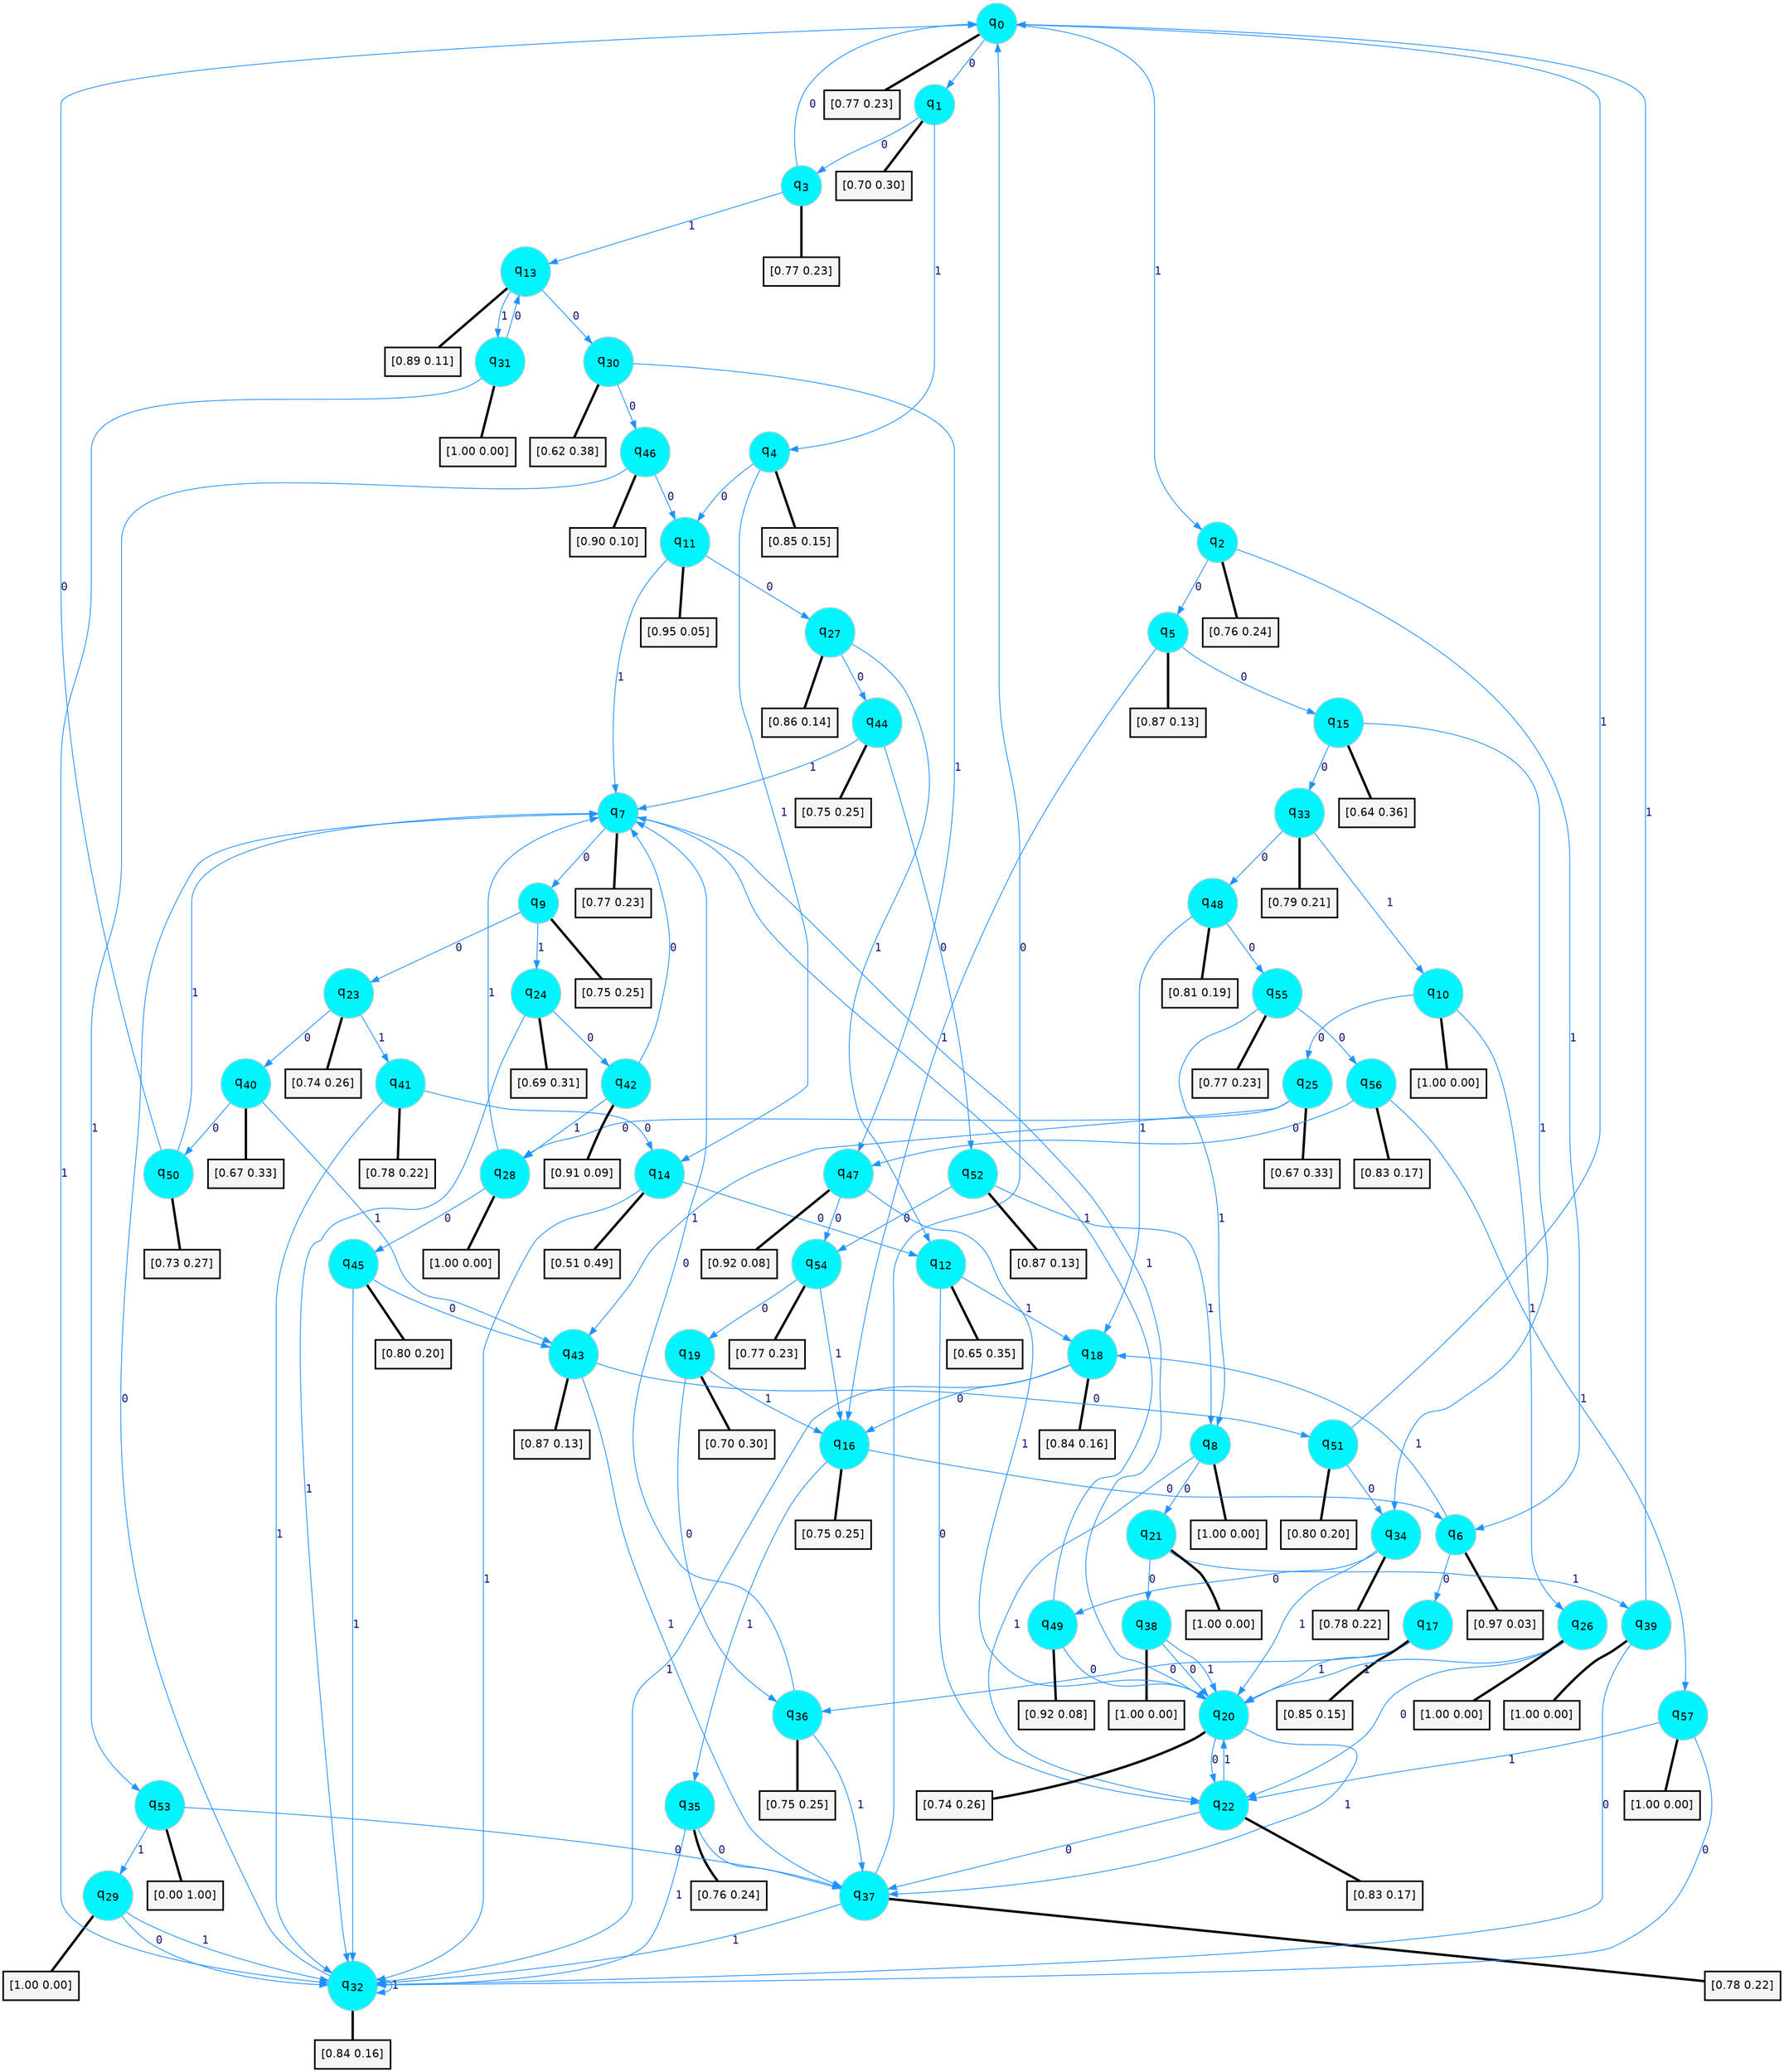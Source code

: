 digraph G {
graph [
bgcolor=transparent, dpi=300, rankdir=TD, size="40,25"];
node [
color=gray, fillcolor=turquoise1, fontcolor=black, fontname=Helvetica, fontsize=16, fontweight=bold, shape=circle, style=filled];
edge [
arrowsize=1, color=dodgerblue1, fontcolor=midnightblue, fontname=courier, fontweight=bold, penwidth=1, style=solid, weight=20];
0[label=<q<SUB>0</SUB>>];
1[label=<q<SUB>1</SUB>>];
2[label=<q<SUB>2</SUB>>];
3[label=<q<SUB>3</SUB>>];
4[label=<q<SUB>4</SUB>>];
5[label=<q<SUB>5</SUB>>];
6[label=<q<SUB>6</SUB>>];
7[label=<q<SUB>7</SUB>>];
8[label=<q<SUB>8</SUB>>];
9[label=<q<SUB>9</SUB>>];
10[label=<q<SUB>10</SUB>>];
11[label=<q<SUB>11</SUB>>];
12[label=<q<SUB>12</SUB>>];
13[label=<q<SUB>13</SUB>>];
14[label=<q<SUB>14</SUB>>];
15[label=<q<SUB>15</SUB>>];
16[label=<q<SUB>16</SUB>>];
17[label=<q<SUB>17</SUB>>];
18[label=<q<SUB>18</SUB>>];
19[label=<q<SUB>19</SUB>>];
20[label=<q<SUB>20</SUB>>];
21[label=<q<SUB>21</SUB>>];
22[label=<q<SUB>22</SUB>>];
23[label=<q<SUB>23</SUB>>];
24[label=<q<SUB>24</SUB>>];
25[label=<q<SUB>25</SUB>>];
26[label=<q<SUB>26</SUB>>];
27[label=<q<SUB>27</SUB>>];
28[label=<q<SUB>28</SUB>>];
29[label=<q<SUB>29</SUB>>];
30[label=<q<SUB>30</SUB>>];
31[label=<q<SUB>31</SUB>>];
32[label=<q<SUB>32</SUB>>];
33[label=<q<SUB>33</SUB>>];
34[label=<q<SUB>34</SUB>>];
35[label=<q<SUB>35</SUB>>];
36[label=<q<SUB>36</SUB>>];
37[label=<q<SUB>37</SUB>>];
38[label=<q<SUB>38</SUB>>];
39[label=<q<SUB>39</SUB>>];
40[label=<q<SUB>40</SUB>>];
41[label=<q<SUB>41</SUB>>];
42[label=<q<SUB>42</SUB>>];
43[label=<q<SUB>43</SUB>>];
44[label=<q<SUB>44</SUB>>];
45[label=<q<SUB>45</SUB>>];
46[label=<q<SUB>46</SUB>>];
47[label=<q<SUB>47</SUB>>];
48[label=<q<SUB>48</SUB>>];
49[label=<q<SUB>49</SUB>>];
50[label=<q<SUB>50</SUB>>];
51[label=<q<SUB>51</SUB>>];
52[label=<q<SUB>52</SUB>>];
53[label=<q<SUB>53</SUB>>];
54[label=<q<SUB>54</SUB>>];
55[label=<q<SUB>55</SUB>>];
56[label=<q<SUB>56</SUB>>];
57[label=<q<SUB>57</SUB>>];
58[label="[0.77 0.23]", shape=box,fontcolor=black, fontname=Helvetica, fontsize=14, penwidth=2, fillcolor=whitesmoke,color=black];
59[label="[0.70 0.30]", shape=box,fontcolor=black, fontname=Helvetica, fontsize=14, penwidth=2, fillcolor=whitesmoke,color=black];
60[label="[0.76 0.24]", shape=box,fontcolor=black, fontname=Helvetica, fontsize=14, penwidth=2, fillcolor=whitesmoke,color=black];
61[label="[0.77 0.23]", shape=box,fontcolor=black, fontname=Helvetica, fontsize=14, penwidth=2, fillcolor=whitesmoke,color=black];
62[label="[0.85 0.15]", shape=box,fontcolor=black, fontname=Helvetica, fontsize=14, penwidth=2, fillcolor=whitesmoke,color=black];
63[label="[0.87 0.13]", shape=box,fontcolor=black, fontname=Helvetica, fontsize=14, penwidth=2, fillcolor=whitesmoke,color=black];
64[label="[0.97 0.03]", shape=box,fontcolor=black, fontname=Helvetica, fontsize=14, penwidth=2, fillcolor=whitesmoke,color=black];
65[label="[0.77 0.23]", shape=box,fontcolor=black, fontname=Helvetica, fontsize=14, penwidth=2, fillcolor=whitesmoke,color=black];
66[label="[1.00 0.00]", shape=box,fontcolor=black, fontname=Helvetica, fontsize=14, penwidth=2, fillcolor=whitesmoke,color=black];
67[label="[0.75 0.25]", shape=box,fontcolor=black, fontname=Helvetica, fontsize=14, penwidth=2, fillcolor=whitesmoke,color=black];
68[label="[1.00 0.00]", shape=box,fontcolor=black, fontname=Helvetica, fontsize=14, penwidth=2, fillcolor=whitesmoke,color=black];
69[label="[0.95 0.05]", shape=box,fontcolor=black, fontname=Helvetica, fontsize=14, penwidth=2, fillcolor=whitesmoke,color=black];
70[label="[0.65 0.35]", shape=box,fontcolor=black, fontname=Helvetica, fontsize=14, penwidth=2, fillcolor=whitesmoke,color=black];
71[label="[0.89 0.11]", shape=box,fontcolor=black, fontname=Helvetica, fontsize=14, penwidth=2, fillcolor=whitesmoke,color=black];
72[label="[0.51 0.49]", shape=box,fontcolor=black, fontname=Helvetica, fontsize=14, penwidth=2, fillcolor=whitesmoke,color=black];
73[label="[0.64 0.36]", shape=box,fontcolor=black, fontname=Helvetica, fontsize=14, penwidth=2, fillcolor=whitesmoke,color=black];
74[label="[0.75 0.25]", shape=box,fontcolor=black, fontname=Helvetica, fontsize=14, penwidth=2, fillcolor=whitesmoke,color=black];
75[label="[0.85 0.15]", shape=box,fontcolor=black, fontname=Helvetica, fontsize=14, penwidth=2, fillcolor=whitesmoke,color=black];
76[label="[0.84 0.16]", shape=box,fontcolor=black, fontname=Helvetica, fontsize=14, penwidth=2, fillcolor=whitesmoke,color=black];
77[label="[0.70 0.30]", shape=box,fontcolor=black, fontname=Helvetica, fontsize=14, penwidth=2, fillcolor=whitesmoke,color=black];
78[label="[0.74 0.26]", shape=box,fontcolor=black, fontname=Helvetica, fontsize=14, penwidth=2, fillcolor=whitesmoke,color=black];
79[label="[1.00 0.00]", shape=box,fontcolor=black, fontname=Helvetica, fontsize=14, penwidth=2, fillcolor=whitesmoke,color=black];
80[label="[0.83 0.17]", shape=box,fontcolor=black, fontname=Helvetica, fontsize=14, penwidth=2, fillcolor=whitesmoke,color=black];
81[label="[0.74 0.26]", shape=box,fontcolor=black, fontname=Helvetica, fontsize=14, penwidth=2, fillcolor=whitesmoke,color=black];
82[label="[0.69 0.31]", shape=box,fontcolor=black, fontname=Helvetica, fontsize=14, penwidth=2, fillcolor=whitesmoke,color=black];
83[label="[0.67 0.33]", shape=box,fontcolor=black, fontname=Helvetica, fontsize=14, penwidth=2, fillcolor=whitesmoke,color=black];
84[label="[1.00 0.00]", shape=box,fontcolor=black, fontname=Helvetica, fontsize=14, penwidth=2, fillcolor=whitesmoke,color=black];
85[label="[0.86 0.14]", shape=box,fontcolor=black, fontname=Helvetica, fontsize=14, penwidth=2, fillcolor=whitesmoke,color=black];
86[label="[1.00 0.00]", shape=box,fontcolor=black, fontname=Helvetica, fontsize=14, penwidth=2, fillcolor=whitesmoke,color=black];
87[label="[1.00 0.00]", shape=box,fontcolor=black, fontname=Helvetica, fontsize=14, penwidth=2, fillcolor=whitesmoke,color=black];
88[label="[0.62 0.38]", shape=box,fontcolor=black, fontname=Helvetica, fontsize=14, penwidth=2, fillcolor=whitesmoke,color=black];
89[label="[1.00 0.00]", shape=box,fontcolor=black, fontname=Helvetica, fontsize=14, penwidth=2, fillcolor=whitesmoke,color=black];
90[label="[0.84 0.16]", shape=box,fontcolor=black, fontname=Helvetica, fontsize=14, penwidth=2, fillcolor=whitesmoke,color=black];
91[label="[0.79 0.21]", shape=box,fontcolor=black, fontname=Helvetica, fontsize=14, penwidth=2, fillcolor=whitesmoke,color=black];
92[label="[0.78 0.22]", shape=box,fontcolor=black, fontname=Helvetica, fontsize=14, penwidth=2, fillcolor=whitesmoke,color=black];
93[label="[0.76 0.24]", shape=box,fontcolor=black, fontname=Helvetica, fontsize=14, penwidth=2, fillcolor=whitesmoke,color=black];
94[label="[0.75 0.25]", shape=box,fontcolor=black, fontname=Helvetica, fontsize=14, penwidth=2, fillcolor=whitesmoke,color=black];
95[label="[0.78 0.22]", shape=box,fontcolor=black, fontname=Helvetica, fontsize=14, penwidth=2, fillcolor=whitesmoke,color=black];
96[label="[1.00 0.00]", shape=box,fontcolor=black, fontname=Helvetica, fontsize=14, penwidth=2, fillcolor=whitesmoke,color=black];
97[label="[1.00 0.00]", shape=box,fontcolor=black, fontname=Helvetica, fontsize=14, penwidth=2, fillcolor=whitesmoke,color=black];
98[label="[0.67 0.33]", shape=box,fontcolor=black, fontname=Helvetica, fontsize=14, penwidth=2, fillcolor=whitesmoke,color=black];
99[label="[0.78 0.22]", shape=box,fontcolor=black, fontname=Helvetica, fontsize=14, penwidth=2, fillcolor=whitesmoke,color=black];
100[label="[0.91 0.09]", shape=box,fontcolor=black, fontname=Helvetica, fontsize=14, penwidth=2, fillcolor=whitesmoke,color=black];
101[label="[0.87 0.13]", shape=box,fontcolor=black, fontname=Helvetica, fontsize=14, penwidth=2, fillcolor=whitesmoke,color=black];
102[label="[0.75 0.25]", shape=box,fontcolor=black, fontname=Helvetica, fontsize=14, penwidth=2, fillcolor=whitesmoke,color=black];
103[label="[0.80 0.20]", shape=box,fontcolor=black, fontname=Helvetica, fontsize=14, penwidth=2, fillcolor=whitesmoke,color=black];
104[label="[0.90 0.10]", shape=box,fontcolor=black, fontname=Helvetica, fontsize=14, penwidth=2, fillcolor=whitesmoke,color=black];
105[label="[0.92 0.08]", shape=box,fontcolor=black, fontname=Helvetica, fontsize=14, penwidth=2, fillcolor=whitesmoke,color=black];
106[label="[0.81 0.19]", shape=box,fontcolor=black, fontname=Helvetica, fontsize=14, penwidth=2, fillcolor=whitesmoke,color=black];
107[label="[0.92 0.08]", shape=box,fontcolor=black, fontname=Helvetica, fontsize=14, penwidth=2, fillcolor=whitesmoke,color=black];
108[label="[0.73 0.27]", shape=box,fontcolor=black, fontname=Helvetica, fontsize=14, penwidth=2, fillcolor=whitesmoke,color=black];
109[label="[0.80 0.20]", shape=box,fontcolor=black, fontname=Helvetica, fontsize=14, penwidth=2, fillcolor=whitesmoke,color=black];
110[label="[0.87 0.13]", shape=box,fontcolor=black, fontname=Helvetica, fontsize=14, penwidth=2, fillcolor=whitesmoke,color=black];
111[label="[0.00 1.00]", shape=box,fontcolor=black, fontname=Helvetica, fontsize=14, penwidth=2, fillcolor=whitesmoke,color=black];
112[label="[0.77 0.23]", shape=box,fontcolor=black, fontname=Helvetica, fontsize=14, penwidth=2, fillcolor=whitesmoke,color=black];
113[label="[0.77 0.23]", shape=box,fontcolor=black, fontname=Helvetica, fontsize=14, penwidth=2, fillcolor=whitesmoke,color=black];
114[label="[0.83 0.17]", shape=box,fontcolor=black, fontname=Helvetica, fontsize=14, penwidth=2, fillcolor=whitesmoke,color=black];
115[label="[1.00 0.00]", shape=box,fontcolor=black, fontname=Helvetica, fontsize=14, penwidth=2, fillcolor=whitesmoke,color=black];
0->1 [label=0];
0->2 [label=1];
0->58 [arrowhead=none, penwidth=3,color=black];
1->3 [label=0];
1->4 [label=1];
1->59 [arrowhead=none, penwidth=3,color=black];
2->5 [label=0];
2->6 [label=1];
2->60 [arrowhead=none, penwidth=3,color=black];
3->0 [label=0];
3->13 [label=1];
3->61 [arrowhead=none, penwidth=3,color=black];
4->11 [label=0];
4->14 [label=1];
4->62 [arrowhead=none, penwidth=3,color=black];
5->15 [label=0];
5->16 [label=1];
5->63 [arrowhead=none, penwidth=3,color=black];
6->17 [label=0];
6->18 [label=1];
6->64 [arrowhead=none, penwidth=3,color=black];
7->9 [label=0];
7->20 [label=1];
7->65 [arrowhead=none, penwidth=3,color=black];
8->21 [label=0];
8->22 [label=1];
8->66 [arrowhead=none, penwidth=3,color=black];
9->23 [label=0];
9->24 [label=1];
9->67 [arrowhead=none, penwidth=3,color=black];
10->25 [label=0];
10->26 [label=1];
10->68 [arrowhead=none, penwidth=3,color=black];
11->27 [label=0];
11->7 [label=1];
11->69 [arrowhead=none, penwidth=3,color=black];
12->22 [label=0];
12->18 [label=1];
12->70 [arrowhead=none, penwidth=3,color=black];
13->30 [label=0];
13->31 [label=1];
13->71 [arrowhead=none, penwidth=3,color=black];
14->12 [label=0];
14->32 [label=1];
14->72 [arrowhead=none, penwidth=3,color=black];
15->33 [label=0];
15->34 [label=1];
15->73 [arrowhead=none, penwidth=3,color=black];
16->6 [label=0];
16->35 [label=1];
16->74 [arrowhead=none, penwidth=3,color=black];
17->36 [label=0];
17->20 [label=1];
17->75 [arrowhead=none, penwidth=3,color=black];
18->16 [label=0];
18->32 [label=1];
18->76 [arrowhead=none, penwidth=3,color=black];
19->36 [label=0];
19->16 [label=1];
19->77 [arrowhead=none, penwidth=3,color=black];
20->22 [label=0];
20->37 [label=1];
20->78 [arrowhead=none, penwidth=3,color=black];
21->38 [label=0];
21->39 [label=1];
21->79 [arrowhead=none, penwidth=3,color=black];
22->37 [label=0];
22->20 [label=1];
22->80 [arrowhead=none, penwidth=3,color=black];
23->40 [label=0];
23->41 [label=1];
23->81 [arrowhead=none, penwidth=3,color=black];
24->42 [label=0];
24->32 [label=1];
24->82 [arrowhead=none, penwidth=3,color=black];
25->28 [label=0];
25->43 [label=1];
25->83 [arrowhead=none, penwidth=3,color=black];
26->22 [label=0];
26->20 [label=1];
26->84 [arrowhead=none, penwidth=3,color=black];
27->44 [label=0];
27->12 [label=1];
27->85 [arrowhead=none, penwidth=3,color=black];
28->45 [label=0];
28->7 [label=1];
28->86 [arrowhead=none, penwidth=3,color=black];
29->32 [label=0];
29->32 [label=1];
29->87 [arrowhead=none, penwidth=3,color=black];
30->46 [label=0];
30->47 [label=1];
30->88 [arrowhead=none, penwidth=3,color=black];
31->13 [label=0];
31->32 [label=1];
31->89 [arrowhead=none, penwidth=3,color=black];
32->7 [label=0];
32->32 [label=1];
32->90 [arrowhead=none, penwidth=3,color=black];
33->48 [label=0];
33->10 [label=1];
33->91 [arrowhead=none, penwidth=3,color=black];
34->49 [label=0];
34->20 [label=1];
34->92 [arrowhead=none, penwidth=3,color=black];
35->37 [label=0];
35->32 [label=1];
35->93 [arrowhead=none, penwidth=3,color=black];
36->7 [label=0];
36->37 [label=1];
36->94 [arrowhead=none, penwidth=3,color=black];
37->0 [label=0];
37->32 [label=1];
37->95 [arrowhead=none, penwidth=3,color=black];
38->20 [label=0];
38->20 [label=1];
38->96 [arrowhead=none, penwidth=3,color=black];
39->32 [label=0];
39->0 [label=1];
39->97 [arrowhead=none, penwidth=3,color=black];
40->50 [label=0];
40->43 [label=1];
40->98 [arrowhead=none, penwidth=3,color=black];
41->14 [label=0];
41->32 [label=1];
41->99 [arrowhead=none, penwidth=3,color=black];
42->7 [label=0];
42->28 [label=1];
42->100 [arrowhead=none, penwidth=3,color=black];
43->51 [label=0];
43->37 [label=1];
43->101 [arrowhead=none, penwidth=3,color=black];
44->52 [label=0];
44->7 [label=1];
44->102 [arrowhead=none, penwidth=3,color=black];
45->43 [label=0];
45->32 [label=1];
45->103 [arrowhead=none, penwidth=3,color=black];
46->11 [label=0];
46->53 [label=1];
46->104 [arrowhead=none, penwidth=3,color=black];
47->54 [label=0];
47->20 [label=1];
47->105 [arrowhead=none, penwidth=3,color=black];
48->55 [label=0];
48->18 [label=1];
48->106 [arrowhead=none, penwidth=3,color=black];
49->20 [label=0];
49->7 [label=1];
49->107 [arrowhead=none, penwidth=3,color=black];
50->0 [label=0];
50->7 [label=1];
50->108 [arrowhead=none, penwidth=3,color=black];
51->34 [label=0];
51->0 [label=1];
51->109 [arrowhead=none, penwidth=3,color=black];
52->54 [label=0];
52->8 [label=1];
52->110 [arrowhead=none, penwidth=3,color=black];
53->37 [label=0];
53->29 [label=1];
53->111 [arrowhead=none, penwidth=3,color=black];
54->19 [label=0];
54->16 [label=1];
54->112 [arrowhead=none, penwidth=3,color=black];
55->56 [label=0];
55->8 [label=1];
55->113 [arrowhead=none, penwidth=3,color=black];
56->47 [label=0];
56->57 [label=1];
56->114 [arrowhead=none, penwidth=3,color=black];
57->32 [label=0];
57->22 [label=1];
57->115 [arrowhead=none, penwidth=3,color=black];
}
